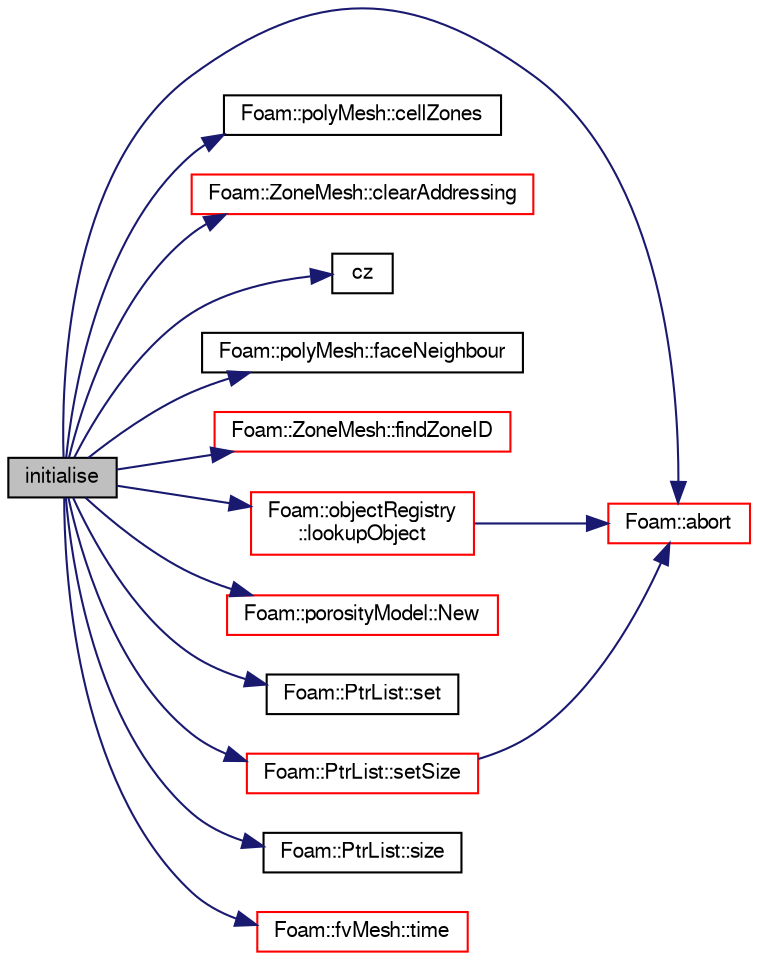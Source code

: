 digraph "initialise"
{
  bgcolor="transparent";
  edge [fontname="FreeSans",fontsize="10",labelfontname="FreeSans",labelfontsize="10"];
  node [fontname="FreeSans",fontsize="10",shape=record];
  rankdir="LR";
  Node1 [label="initialise",height=0.2,width=0.4,color="black", fillcolor="grey75", style="filled" fontcolor="black"];
  Node1 -> Node2 [color="midnightblue",fontsize="10",style="solid",fontname="FreeSans"];
  Node2 [label="Foam::abort",height=0.2,width=0.4,color="red",URL="$a10237.html#a447107a607d03e417307c203fa5fb44b"];
  Node1 -> Node3 [color="midnightblue",fontsize="10",style="solid",fontname="FreeSans"];
  Node3 [label="Foam::polyMesh::cellZones",height=0.2,width=0.4,color="black",URL="$a01861.html#a4d1a75ab59a90fb234112675b3ce1018",tooltip="Return cell zone mesh. "];
  Node1 -> Node4 [color="midnightblue",fontsize="10",style="solid",fontname="FreeSans"];
  Node4 [label="Foam::ZoneMesh::clearAddressing",height=0.2,width=0.4,color="red",URL="$a02823.html#aac1ee7169044dccb262b78097d6ab1a8",tooltip="Clear addressing. "];
  Node1 -> Node5 [color="midnightblue",fontsize="10",style="solid",fontname="FreeSans"];
  Node5 [label="cz",height=0.2,width=0.4,color="black",URL="$a03569.html#a9a9b005fe3b77b863e2c7c0915b1f01c"];
  Node1 -> Node6 [color="midnightblue",fontsize="10",style="solid",fontname="FreeSans"];
  Node6 [label="Foam::polyMesh::faceNeighbour",height=0.2,width=0.4,color="black",URL="$a01861.html#ad03ef02786858ab9d5e2776a4731c77c",tooltip="Return face neighbour. "];
  Node1 -> Node7 [color="midnightblue",fontsize="10",style="solid",fontname="FreeSans"];
  Node7 [label="Foam::ZoneMesh::findZoneID",height=0.2,width=0.4,color="red",URL="$a02823.html#a09614eb35eb88968e053707fde62f274",tooltip="Find zone index given a name. "];
  Node1 -> Node8 [color="midnightblue",fontsize="10",style="solid",fontname="FreeSans"];
  Node8 [label="Foam::objectRegistry\l::lookupObject",height=0.2,width=0.4,color="red",URL="$a01640.html#affcae20935bdf1726ec1f822228a2330",tooltip="Lookup and return the object of the given Type. "];
  Node8 -> Node2 [color="midnightblue",fontsize="10",style="solid",fontname="FreeSans"];
  Node1 -> Node9 [color="midnightblue",fontsize="10",style="solid",fontname="FreeSans"];
  Node9 [label="Foam::porosityModel::New",height=0.2,width=0.4,color="red",URL="$a01883.html#a9a40a421957a170cd3957011d00952c1",tooltip="Selector. "];
  Node1 -> Node10 [color="midnightblue",fontsize="10",style="solid",fontname="FreeSans"];
  Node10 [label="Foam::PtrList::set",height=0.2,width=0.4,color="black",URL="$a01975.html#affa9210cfaa91a145f3a9618d4ef3baf",tooltip="Is element set. "];
  Node1 -> Node11 [color="midnightblue",fontsize="10",style="solid",fontname="FreeSans"];
  Node11 [label="Foam::PtrList::setSize",height=0.2,width=0.4,color="red",URL="$a01975.html#aedb985ffeaf1bdbfeccc2a8730405703",tooltip="Reset size of PtrList. If extending the PtrList, new entries are. "];
  Node11 -> Node2 [color="midnightblue",fontsize="10",style="solid",fontname="FreeSans"];
  Node1 -> Node12 [color="midnightblue",fontsize="10",style="solid",fontname="FreeSans"];
  Node12 [label="Foam::PtrList::size",height=0.2,width=0.4,color="black",URL="$a01975.html#a723361dc2020160f5492e8fe2d09fa44",tooltip="Return the number of elements in the PtrList. "];
  Node1 -> Node13 [color="midnightblue",fontsize="10",style="solid",fontname="FreeSans"];
  Node13 [label="Foam::fvMesh::time",height=0.2,width=0.4,color="red",URL="$a00851.html#a48fcf6de2789aff6b430b5fc1a05693f",tooltip="Return the top-level database. "];
}
